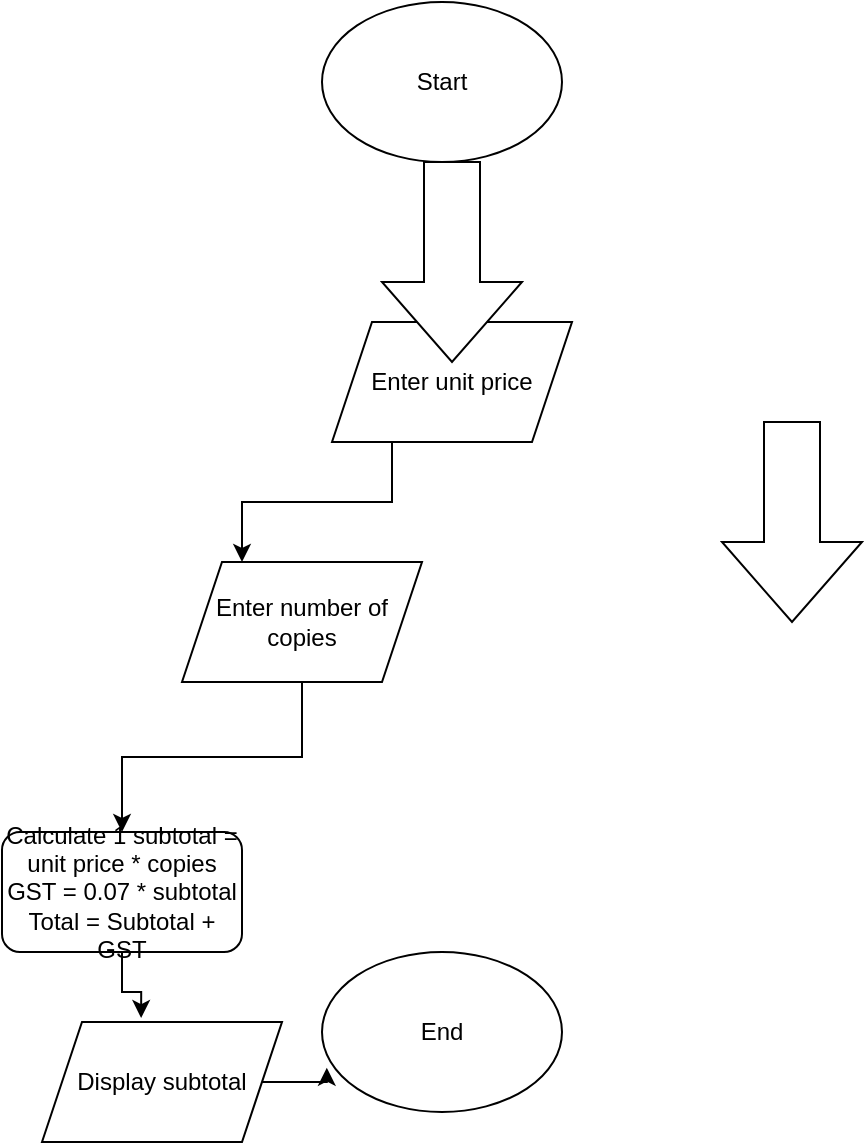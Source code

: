 <mxfile version="14.6.11" type="github">
  <diagram id="jeHCSaBuN6KlRn2Si4zA" name="Page-1">
    <mxGraphModel dx="1038" dy="585" grid="1" gridSize="10" guides="1" tooltips="1" connect="1" arrows="1" fold="1" page="1" pageScale="1" pageWidth="827" pageHeight="1169" math="0" shadow="0">
      <root>
        <mxCell id="0" />
        <mxCell id="1" parent="0" />
        <mxCell id="ndujK713as-puRevWrVf-1" value="Start" style="ellipse;whiteSpace=wrap;html=1;" vertex="1" parent="1">
          <mxGeometry x="370" y="30" width="120" height="80" as="geometry" />
        </mxCell>
        <mxCell id="ndujK713as-puRevWrVf-8" style="edgeStyle=orthogonalEdgeStyle;rounded=0;orthogonalLoop=1;jettySize=auto;html=1;exitX=0.25;exitY=1;exitDx=0;exitDy=0;entryX=0.25;entryY=0;entryDx=0;entryDy=0;" edge="1" parent="1" source="ndujK713as-puRevWrVf-2" target="ndujK713as-puRevWrVf-3">
          <mxGeometry relative="1" as="geometry" />
        </mxCell>
        <mxCell id="ndujK713as-puRevWrVf-2" value="Enter unit price" style="shape=parallelogram;perimeter=parallelogramPerimeter;whiteSpace=wrap;html=1;fixedSize=1;" vertex="1" parent="1">
          <mxGeometry x="375" y="190" width="120" height="60" as="geometry" />
        </mxCell>
        <mxCell id="ndujK713as-puRevWrVf-10" style="edgeStyle=orthogonalEdgeStyle;rounded=0;orthogonalLoop=1;jettySize=auto;html=1;" edge="1" parent="1" source="ndujK713as-puRevWrVf-3" target="ndujK713as-puRevWrVf-4">
          <mxGeometry relative="1" as="geometry" />
        </mxCell>
        <mxCell id="ndujK713as-puRevWrVf-3" value="Enter number of copies" style="shape=parallelogram;perimeter=parallelogramPerimeter;whiteSpace=wrap;html=1;fixedSize=1;" vertex="1" parent="1">
          <mxGeometry x="300" y="310" width="120" height="60" as="geometry" />
        </mxCell>
        <mxCell id="ndujK713as-puRevWrVf-11" style="edgeStyle=orthogonalEdgeStyle;rounded=0;orthogonalLoop=1;jettySize=auto;html=1;entryX=0.413;entryY=-0.033;entryDx=0;entryDy=0;entryPerimeter=0;" edge="1" parent="1" source="ndujK713as-puRevWrVf-4" target="ndujK713as-puRevWrVf-5">
          <mxGeometry relative="1" as="geometry" />
        </mxCell>
        <mxCell id="ndujK713as-puRevWrVf-4" value="Calculate 1 subtotal = unit price * copies&lt;br&gt;GST = 0.07 * subtotal&lt;br&gt;Total = Subtotal + GST" style="rounded=1;whiteSpace=wrap;html=1;" vertex="1" parent="1">
          <mxGeometry x="210" y="445" width="120" height="60" as="geometry" />
        </mxCell>
        <mxCell id="ndujK713as-puRevWrVf-12" style="edgeStyle=orthogonalEdgeStyle;rounded=0;orthogonalLoop=1;jettySize=auto;html=1;exitX=1;exitY=0.5;exitDx=0;exitDy=0;entryX=0.02;entryY=0.723;entryDx=0;entryDy=0;entryPerimeter=0;" edge="1" parent="1" source="ndujK713as-puRevWrVf-5" target="ndujK713as-puRevWrVf-6">
          <mxGeometry relative="1" as="geometry" />
        </mxCell>
        <mxCell id="ndujK713as-puRevWrVf-5" value="Display subtotal" style="shape=parallelogram;perimeter=parallelogramPerimeter;whiteSpace=wrap;html=1;fixedSize=1;" vertex="1" parent="1">
          <mxGeometry x="230" y="540" width="120" height="60" as="geometry" />
        </mxCell>
        <mxCell id="ndujK713as-puRevWrVf-6" value="End" style="ellipse;whiteSpace=wrap;html=1;" vertex="1" parent="1">
          <mxGeometry x="370" y="505" width="120" height="80" as="geometry" />
        </mxCell>
        <mxCell id="ndujK713as-puRevWrVf-7" value="" style="html=1;shadow=0;dashed=0;align=center;verticalAlign=middle;shape=mxgraph.arrows2.arrow;dy=0.6;dx=40;direction=south;notch=0;" vertex="1" parent="1">
          <mxGeometry x="400" y="110" width="70" height="100" as="geometry" />
        </mxCell>
        <mxCell id="ndujK713as-puRevWrVf-9" value="" style="html=1;shadow=0;dashed=0;align=center;verticalAlign=middle;shape=mxgraph.arrows2.arrow;dy=0.6;dx=40;direction=south;notch=0;" vertex="1" parent="1">
          <mxGeometry x="570" y="240" width="70" height="100" as="geometry" />
        </mxCell>
      </root>
    </mxGraphModel>
  </diagram>
</mxfile>
